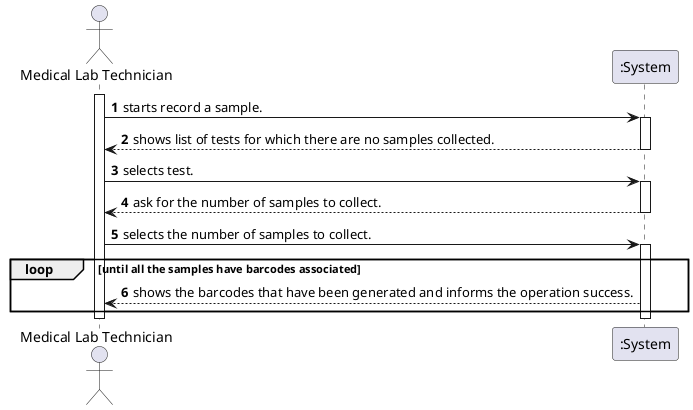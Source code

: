 @startuml
autonumber
actor "Medical Lab Technician" as MEDLT

activate MEDLT
MEDLT-> ":System" : starts record a sample. 
activate ":System"
":System" --> MEDLT : shows list of tests for which there are no samples collected.
deactivate ":System"

MEDLT -> ":System" : selects test.
activate ":System"
":System" --> MEDLT : ask for the number of samples to collect.
deactivate ":System"

MEDLT -> ":System" : selects the number of samples to collect.
activate ":System"
loop until all the samples have barcodes associated
	":System" --> MEDLT : shows the barcodes that have been generated and informs the operation success.
end
deactivate ":System"

deactivate MEDLT
@enduml
